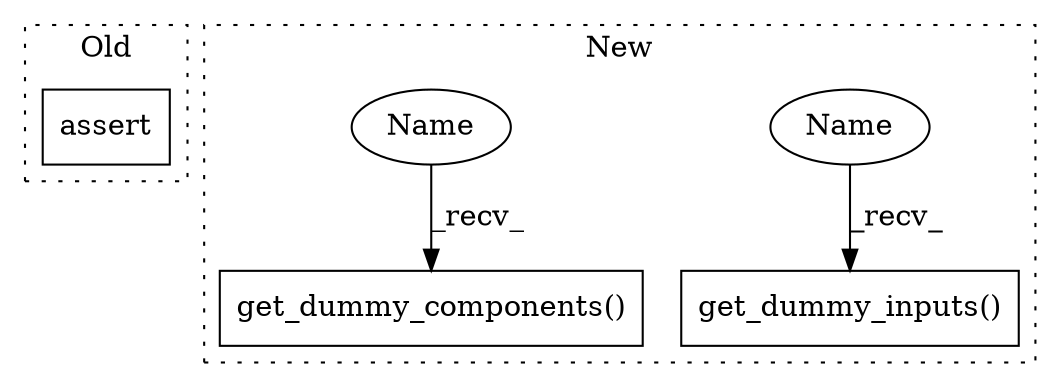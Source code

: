 digraph G {
subgraph cluster0 {
1 [label="assert" a="65" s="7671" l="7" shape="box"];
label = "Old";
style="dotted";
}
subgraph cluster1 {
2 [label="get_dummy_inputs()" a="75" s="6448,6476" l="22,1" shape="box"];
3 [label="get_dummy_components()" a="75" s="5672" l="27" shape="box"];
4 [label="Name" a="87" s="6448" l="4" shape="ellipse"];
5 [label="Name" a="87" s="5672" l="4" shape="ellipse"];
label = "New";
style="dotted";
}
4 -> 2 [label="_recv_"];
5 -> 3 [label="_recv_"];
}